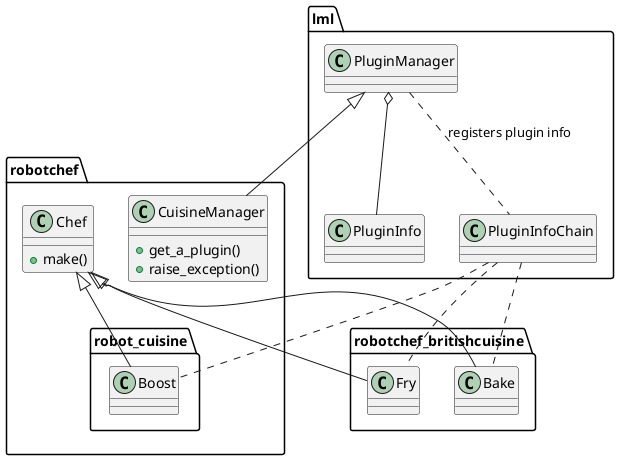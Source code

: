 @startuml

package lml {
  PluginManager .. PluginInfoChain : registers plugin info
  PluginManager o-- PluginInfo
}

package robotchef {
  class CuisineManager {
  + get_a_plugin()
  + raise_exception()
  }
  class Chef {
  + make()
  }
  PluginManager <|--  CuisineManager
  package robotchef.robot_cuisine {
    Chef <|-- Boost
    PluginInfoChain .. Boost
  }
}

package robotchef_britishcuisine {
  Chef <|-- Fry
  Chef <|-- Bake
  PluginInfoChain .. Fry
  PluginInfoChain .. Bake
}


@enduml